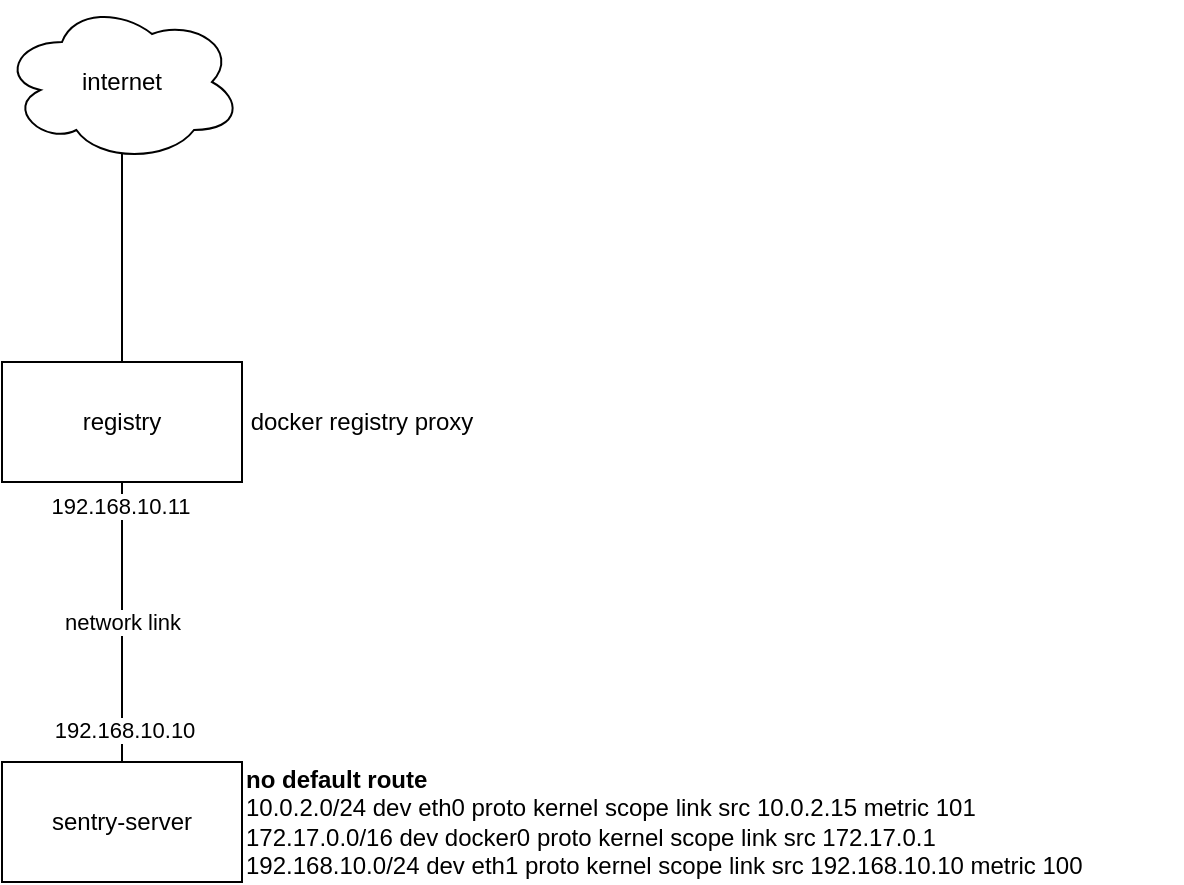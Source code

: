 <mxfile version="13.9.2" type="device"><diagram id="1WhiWdrn-xs11OUqImKD" name="Page-1"><mxGraphModel dx="1113" dy="1288" grid="1" gridSize="10" guides="1" tooltips="1" connect="1" arrows="1" fold="1" page="1" pageScale="1" pageWidth="827" pageHeight="1169" math="0" shadow="0"><root><mxCell id="0"/><mxCell id="1" parent="0"/><mxCell id="BfSFZkmZ8fDhm8WUBm-R-3" style="edgeStyle=orthogonalEdgeStyle;rounded=0;orthogonalLoop=1;jettySize=auto;html=1;exitX=0.5;exitY=0;exitDx=0;exitDy=0;entryX=0.5;entryY=0.625;entryDx=0;entryDy=0;entryPerimeter=0;" edge="1" parent="1" source="BfSFZkmZ8fDhm8WUBm-R-1" target="BfSFZkmZ8fDhm8WUBm-R-2"><mxGeometry relative="1" as="geometry"><mxPoint x="130" y="170" as="targetPoint"/></mxGeometry></mxCell><mxCell id="BfSFZkmZ8fDhm8WUBm-R-6" value="network link" style="edgeStyle=orthogonalEdgeStyle;rounded=0;orthogonalLoop=1;jettySize=auto;html=1;endArrow=none;endFill=0;" edge="1" parent="1" source="BfSFZkmZ8fDhm8WUBm-R-1" target="BfSFZkmZ8fDhm8WUBm-R-5"><mxGeometry relative="1" as="geometry"/></mxCell><mxCell id="BfSFZkmZ8fDhm8WUBm-R-7" value="192.168.10.11" style="edgeLabel;html=1;align=center;verticalAlign=middle;resizable=0;points=[];" vertex="1" connectable="0" parent="BfSFZkmZ8fDhm8WUBm-R-6"><mxGeometry x="-0.829" y="-1" relative="1" as="geometry"><mxPoint as="offset"/></mxGeometry></mxCell><mxCell id="BfSFZkmZ8fDhm8WUBm-R-8" value="192.168.10.10" style="edgeLabel;html=1;align=center;verticalAlign=middle;resizable=0;points=[];" vertex="1" connectable="0" parent="BfSFZkmZ8fDhm8WUBm-R-6"><mxGeometry x="0.768" y="1" relative="1" as="geometry"><mxPoint as="offset"/></mxGeometry></mxCell><mxCell id="BfSFZkmZ8fDhm8WUBm-R-1" value="registry" style="rounded=0;whiteSpace=wrap;html=1;" vertex="1" parent="1"><mxGeometry x="80" y="260" width="120" height="60" as="geometry"/></mxCell><mxCell id="BfSFZkmZ8fDhm8WUBm-R-2" value="internet" style="ellipse;shape=cloud;whiteSpace=wrap;html=1;" vertex="1" parent="1"><mxGeometry x="80" y="80" width="120" height="80" as="geometry"/></mxCell><mxCell id="BfSFZkmZ8fDhm8WUBm-R-5" value="sentry-server" style="rounded=0;whiteSpace=wrap;html=1;" vertex="1" parent="1"><mxGeometry x="80" y="460" width="120" height="60" as="geometry"/></mxCell><mxCell id="BfSFZkmZ8fDhm8WUBm-R-9" value="&lt;b&gt;no default route&lt;br&gt;&lt;/b&gt;&lt;div&gt;10.0.2.0/24 dev eth0 proto kernel scope link src 10.0.2.15 metric 101&amp;nbsp;&lt;/div&gt;&lt;div&gt;172.17.0.0/16 dev docker0 proto kernel scope link src 172.17.0.1&amp;nbsp;&lt;/div&gt;&lt;div&gt;192.168.10.0/24 dev eth1 proto kernel scope link src 192.168.10.10 metric 100&lt;/div&gt;" style="text;html=1;strokeColor=none;fillColor=none;align=left;verticalAlign=middle;whiteSpace=wrap;rounded=0;" vertex="1" parent="1"><mxGeometry x="200" y="460" width="470" height="60" as="geometry"/></mxCell><mxCell id="BfSFZkmZ8fDhm8WUBm-R-11" value="docker registry proxy" style="text;html=1;strokeColor=none;fillColor=none;align=center;verticalAlign=middle;whiteSpace=wrap;rounded=0;" vertex="1" parent="1"><mxGeometry x="200" y="260" width="120" height="60" as="geometry"/></mxCell></root></mxGraphModel></diagram></mxfile>